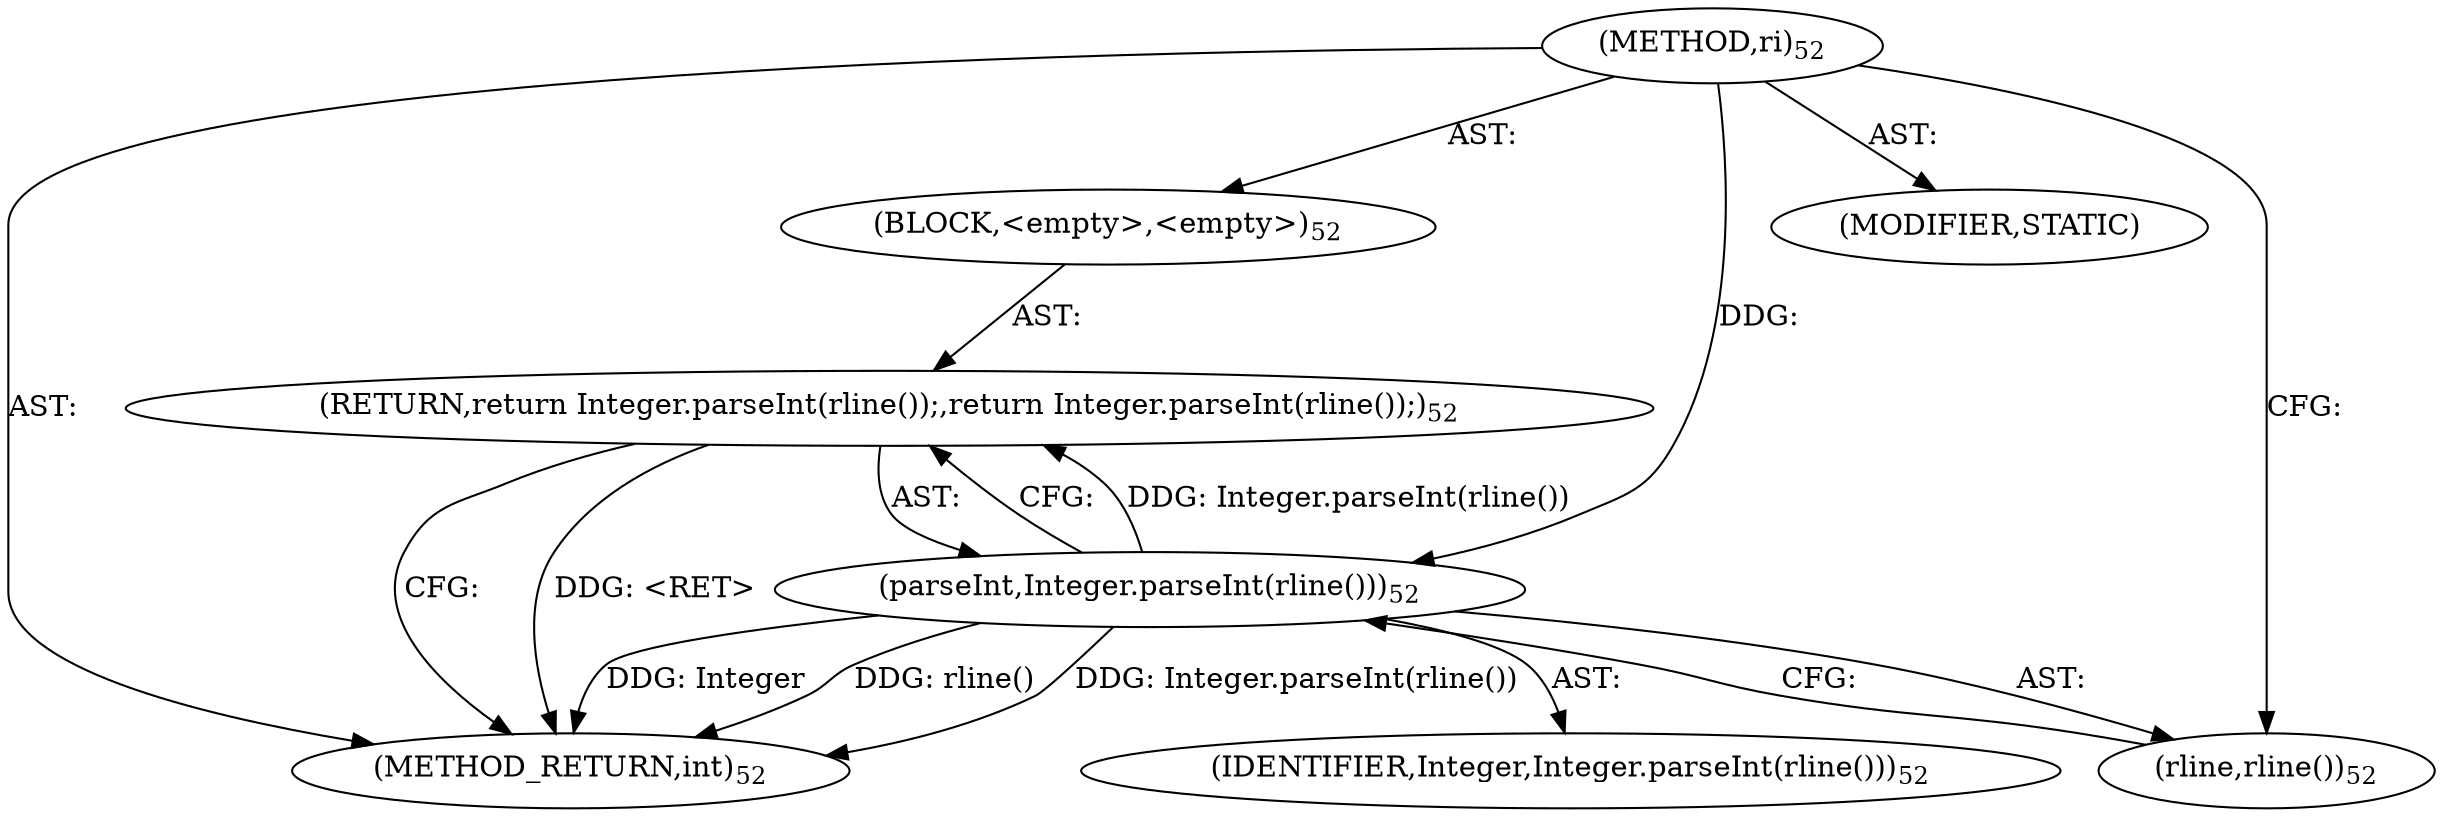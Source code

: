 digraph "ri" {  
"254" [label = <(METHOD,ri)<SUB>52</SUB>> ]
"255" [label = <(BLOCK,&lt;empty&gt;,&lt;empty&gt;)<SUB>52</SUB>> ]
"256" [label = <(RETURN,return Integer.parseInt(rline());,return Integer.parseInt(rline());)<SUB>52</SUB>> ]
"257" [label = <(parseInt,Integer.parseInt(rline()))<SUB>52</SUB>> ]
"258" [label = <(IDENTIFIER,Integer,Integer.parseInt(rline()))<SUB>52</SUB>> ]
"259" [label = <(rline,rline())<SUB>52</SUB>> ]
"260" [label = <(MODIFIER,STATIC)> ]
"261" [label = <(METHOD_RETURN,int)<SUB>52</SUB>> ]
  "254" -> "255"  [ label = "AST: "] 
  "254" -> "260"  [ label = "AST: "] 
  "254" -> "261"  [ label = "AST: "] 
  "255" -> "256"  [ label = "AST: "] 
  "256" -> "257"  [ label = "AST: "] 
  "257" -> "258"  [ label = "AST: "] 
  "257" -> "259"  [ label = "AST: "] 
  "256" -> "261"  [ label = "CFG: "] 
  "257" -> "256"  [ label = "CFG: "] 
  "259" -> "257"  [ label = "CFG: "] 
  "254" -> "259"  [ label = "CFG: "] 
  "256" -> "261"  [ label = "DDG: &lt;RET&gt;"] 
  "257" -> "261"  [ label = "DDG: Integer"] 
  "257" -> "261"  [ label = "DDG: rline()"] 
  "257" -> "261"  [ label = "DDG: Integer.parseInt(rline())"] 
  "257" -> "256"  [ label = "DDG: Integer.parseInt(rline())"] 
  "254" -> "257"  [ label = "DDG: "] 
}
